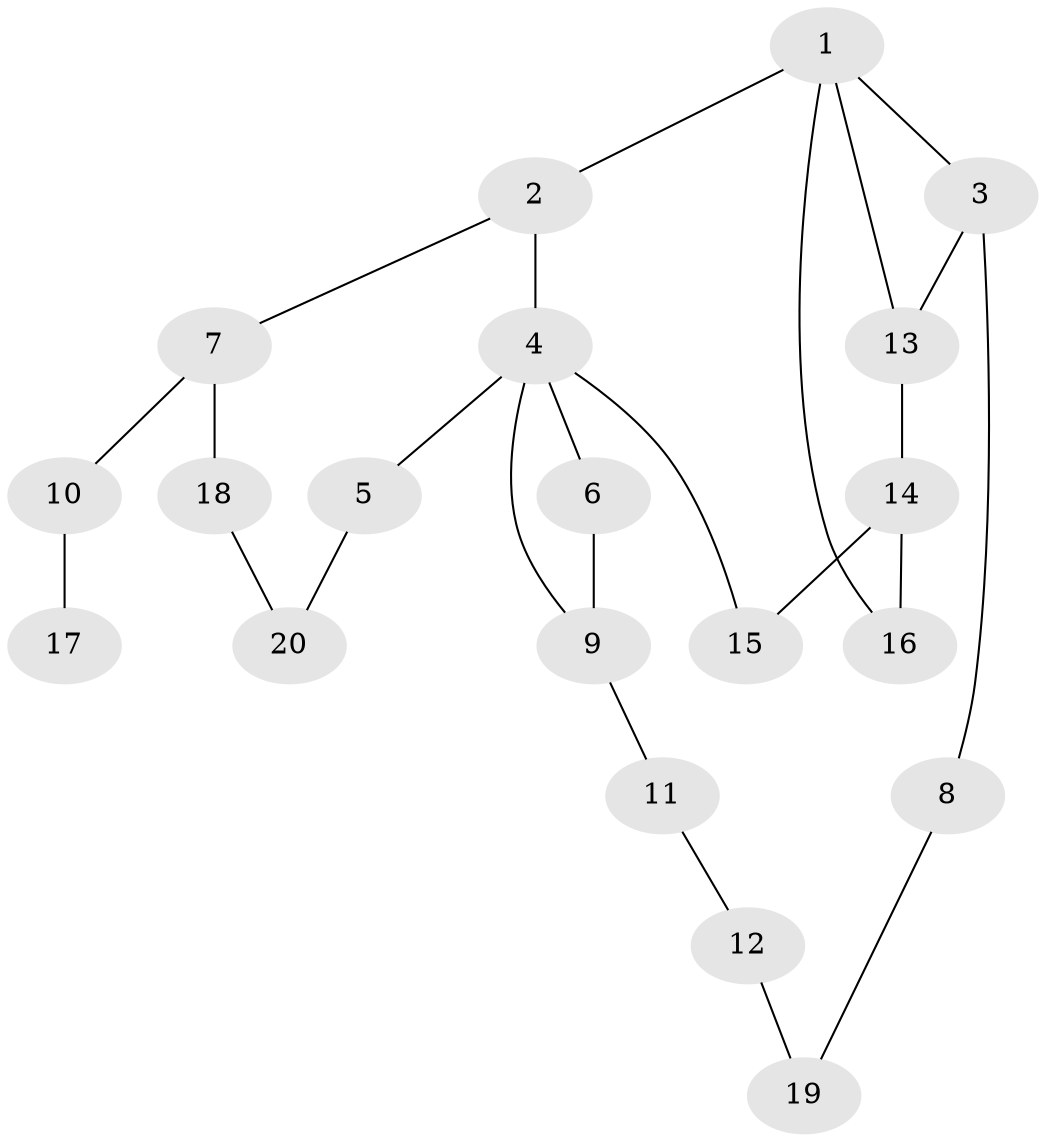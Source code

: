 // Generated by graph-tools (version 1.1) at 2025/46/02/15/25 05:46:28]
// undirected, 20 vertices, 25 edges
graph export_dot {
graph [start="1"]
  node [color=gray90,style=filled];
  1;
  2;
  3;
  4;
  5;
  6;
  7;
  8;
  9;
  10;
  11;
  12;
  13;
  14;
  15;
  16;
  17;
  18;
  19;
  20;
  1 -- 2;
  1 -- 3;
  1 -- 13;
  1 -- 16;
  2 -- 4;
  2 -- 7;
  3 -- 8;
  3 -- 13;
  4 -- 5;
  4 -- 6;
  4 -- 9;
  4 -- 15;
  5 -- 20;
  6 -- 9;
  7 -- 10;
  7 -- 18;
  8 -- 19;
  9 -- 11;
  10 -- 17;
  11 -- 12;
  12 -- 19;
  13 -- 14;
  14 -- 16;
  14 -- 15;
  18 -- 20;
}
